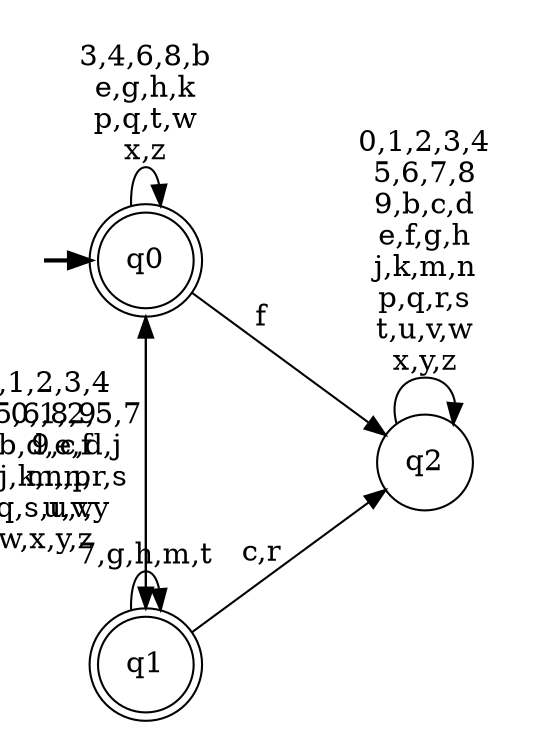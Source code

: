 digraph BlueStar {
__start0 [style = invis, shape = none, label = "", width = 0, height = 0];

rankdir=LR;
size="8,5";

s0 [style="rounded,filled", color="black", fillcolor="white" shape="doublecircle", label="q0"];
s1 [style="rounded,filled", color="black", fillcolor="white" shape="doublecircle", label="q1"];
s2 [style="filled", color="black", fillcolor="white" shape="circle", label="q2"];
subgraph cluster_main { 
	graph [pad=".75", ranksep="0.15", nodesep="0.15"];
	 style=invis; 
	__start0 -> s0 [penwidth=2];
}
s0 -> s0 [label="3,4,6,8,b\ne,g,h,k\np,q,t,w\nx,z"];
s0 -> s1 [label="0,1,2,5,7\n9,c,d,j\nm,n,r,s\nu,v,y"];
s0 -> s2 [label="f"];
s1 -> s0 [label="0,1,2,3,4\n5,6,8,9\nb,d,e,f\nj,k,n,p\nq,s,u,v\nw,x,y,z"];
s1 -> s1 [label="7,g,h,m,t"];
s1 -> s2 [label="c,r"];
s2 -> s2 [label="0,1,2,3,4\n5,6,7,8\n9,b,c,d\ne,f,g,h\nj,k,m,n\np,q,r,s\nt,u,v,w\nx,y,z"];

}